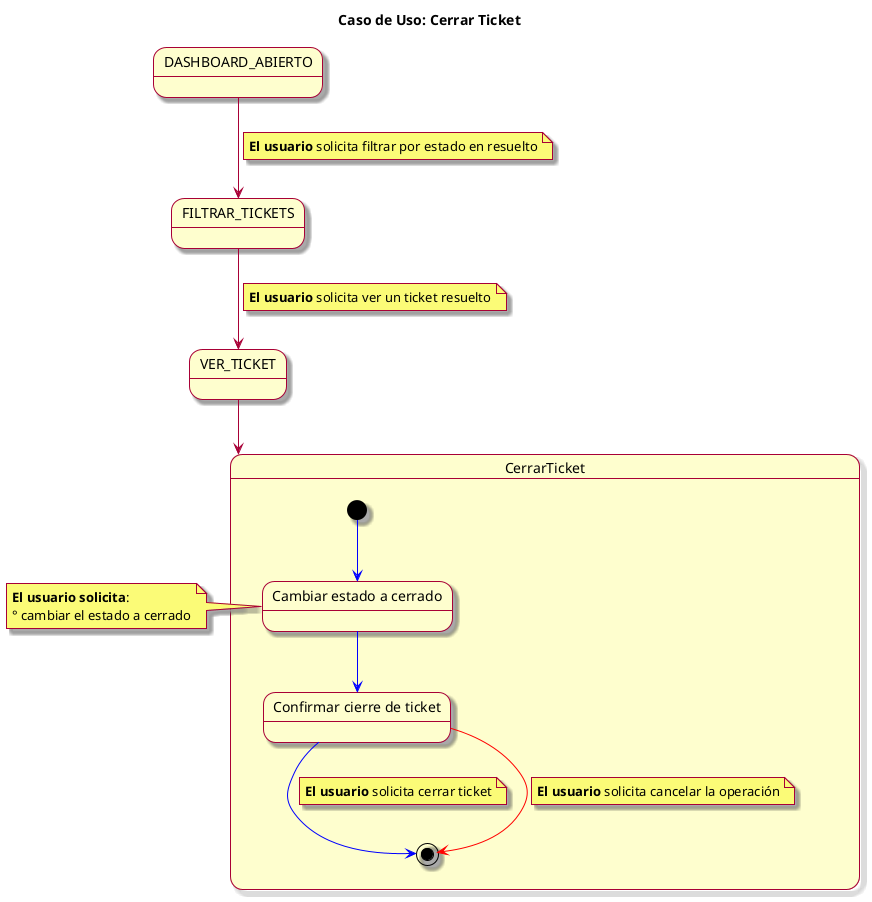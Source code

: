 @startuml
skin rose
title Caso de Uso: Cerrar Ticket

state DASHBOARD_ABIERTO
state VER_TICKET
state FILTRAR_TICKETS

DASHBOARD_ABIERTO --> FILTRAR_TICKETS
note on link: **El usuario** solicita filtrar por estado en resuelto
FILTRAR_TICKETS --> VER_TICKET
note on link: **El usuario** solicita ver un ticket resuelto
VER_TICKET --> CerrarTicket

state CerrarTicket {

  [*] -[#blue]-> ingresarVerTicket
  state "Cambiar estado a cerrado" as ingresarVerTicket
  ingresarVerTicket -[#blue]-> confirmarCierre
  state "Confirmar cierre de ticket" as confirmarCierre
  confirmarCierre -[#blue]-> [*]
  note on link: **El usuario** solicita cerrar ticket
    
  confirmarCierre -[#red]-> [*]
  note on link: **El usuario** solicita cancelar la operación
    
}


note left of ingresarVerTicket
  **El usuario solicita**: 
  ° cambiar el estado a cerrado
end note

@enduml